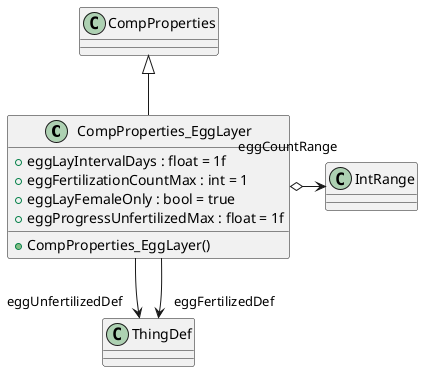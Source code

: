@startuml
class CompProperties_EggLayer {
    + eggLayIntervalDays : float = 1f
    + eggFertilizationCountMax : int = 1
    + eggLayFemaleOnly : bool = true
    + eggProgressUnfertilizedMax : float = 1f
    + CompProperties_EggLayer()
}
CompProperties <|-- CompProperties_EggLayer
CompProperties_EggLayer o-> "eggCountRange" IntRange
CompProperties_EggLayer --> "eggUnfertilizedDef" ThingDef
CompProperties_EggLayer --> "eggFertilizedDef" ThingDef
@enduml
